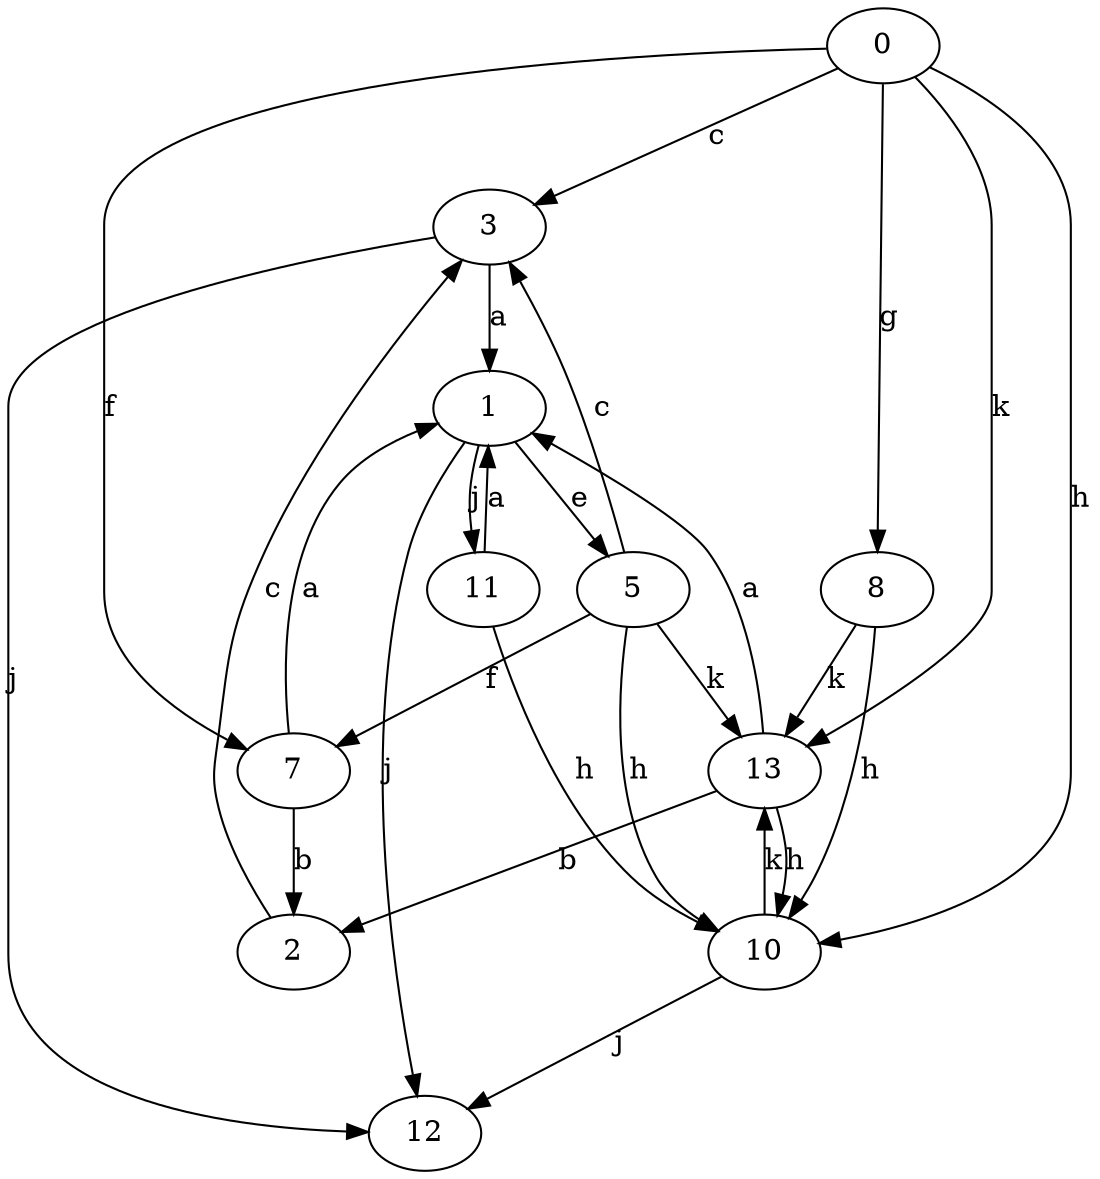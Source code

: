 strict digraph  {
0;
1;
2;
3;
5;
7;
8;
10;
11;
12;
13;
0 -> 3  [label=c];
0 -> 7  [label=f];
0 -> 8  [label=g];
0 -> 10  [label=h];
0 -> 13  [label=k];
1 -> 5  [label=e];
1 -> 11  [label=j];
1 -> 12  [label=j];
2 -> 3  [label=c];
3 -> 1  [label=a];
3 -> 12  [label=j];
5 -> 3  [label=c];
5 -> 7  [label=f];
5 -> 10  [label=h];
5 -> 13  [label=k];
7 -> 1  [label=a];
7 -> 2  [label=b];
8 -> 10  [label=h];
8 -> 13  [label=k];
10 -> 12  [label=j];
10 -> 13  [label=k];
11 -> 1  [label=a];
11 -> 10  [label=h];
13 -> 1  [label=a];
13 -> 2  [label=b];
13 -> 10  [label=h];
}
